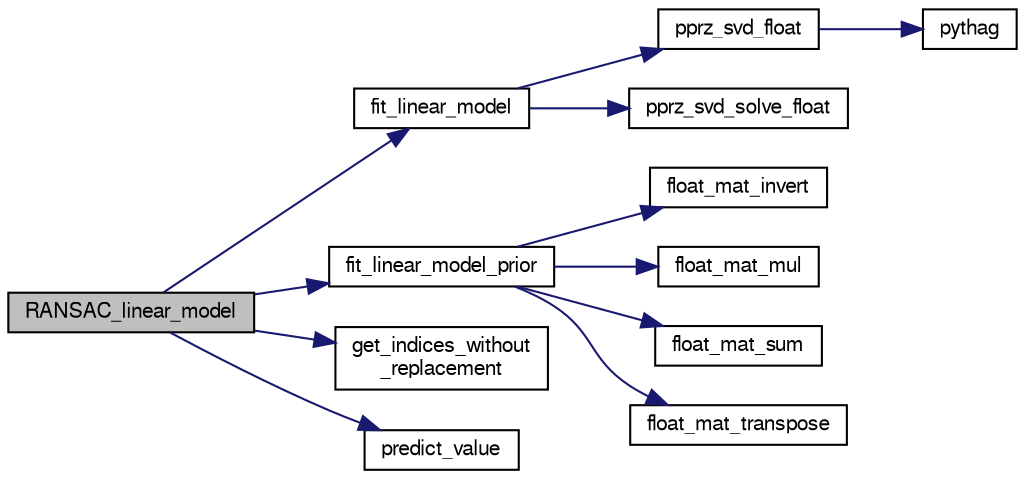 digraph "RANSAC_linear_model"
{
  edge [fontname="FreeSans",fontsize="10",labelfontname="FreeSans",labelfontsize="10"];
  node [fontname="FreeSans",fontsize="10",shape=record];
  rankdir="LR";
  Node1 [label="RANSAC_linear_model",height=0.2,width=0.4,color="black", fillcolor="grey75", style="filled", fontcolor="black"];
  Node1 -> Node2 [color="midnightblue",fontsize="10",style="solid",fontname="FreeSans"];
  Node2 [label="fit_linear_model",height=0.2,width=0.4,color="black", fillcolor="white", style="filled",URL="$pprz__matrix__decomp__float_8c.html#a54d06c0137ebee41d0d006d2889ae643",tooltip="Fit a linear model from samples to target values. "];
  Node2 -> Node3 [color="midnightblue",fontsize="10",style="solid",fontname="FreeSans"];
  Node3 [label="pprz_svd_float",height=0.2,width=0.4,color="black", fillcolor="white", style="filled",URL="$pprz__matrix__decomp__float_8c.html#a9ef015d22c1f50265978a23b21d13e8a",tooltip="SVD decomposition. "];
  Node3 -> Node4 [color="midnightblue",fontsize="10",style="solid",fontname="FreeSans"];
  Node4 [label="pythag",height=0.2,width=0.4,color="black", fillcolor="white", style="filled",URL="$pprz__matrix__decomp__float_8c.html#ac174129986fce93a3240504458351308",tooltip="Some SVD decomposition utility macros and functions. "];
  Node2 -> Node5 [color="midnightblue",fontsize="10",style="solid",fontname="FreeSans"];
  Node5 [label="pprz_svd_solve_float",height=0.2,width=0.4,color="black", fillcolor="white", style="filled",URL="$pprz__matrix__decomp__float_8c.html#a232890252a145ccc1a0dd849bf13cb67",tooltip="SVD based linear solver. "];
  Node1 -> Node6 [color="midnightblue",fontsize="10",style="solid",fontname="FreeSans"];
  Node6 [label="fit_linear_model_prior",height=0.2,width=0.4,color="black", fillcolor="white", style="filled",URL="$pprz__matrix__decomp__float_8c.html#abe87f03fe29ec347d308f15c6dccfe9b",tooltip="Fit a linear model from samples to target values with a prior. "];
  Node6 -> Node7 [color="midnightblue",fontsize="10",style="solid",fontname="FreeSans"];
  Node7 [label="float_mat_invert",height=0.2,width=0.4,color="black", fillcolor="white", style="filled",URL="$group__math__algebra__float.html#gac709319b9359bbc53bf3f6a5a57e66b0",tooltip="Calculate inverse of any n x n matrix (passed as C array) o = mat^-1 Algorithm verified with Matlab..."];
  Node6 -> Node8 [color="midnightblue",fontsize="10",style="solid",fontname="FreeSans"];
  Node8 [label="float_mat_mul",height=0.2,width=0.4,color="black", fillcolor="white", style="filled",URL="$group__math__algebra__float.html#gaa2086b4cd9a5203452c165ee3c55eaee",tooltip="o = a * b "];
  Node6 -> Node9 [color="midnightblue",fontsize="10",style="solid",fontname="FreeSans"];
  Node9 [label="float_mat_sum",height=0.2,width=0.4,color="black", fillcolor="white", style="filled",URL="$group__math__algebra__float.html#ga2d143f10f40b2f1299abc89b74d45a7d",tooltip="o = a + b "];
  Node6 -> Node10 [color="midnightblue",fontsize="10",style="solid",fontname="FreeSans"];
  Node10 [label="float_mat_transpose",height=0.2,width=0.4,color="black", fillcolor="white", style="filled",URL="$group__math__algebra__float.html#gac0b12ae200ef9402d3f1bc63d9997118",tooltip="transpose non-square matrix "];
  Node1 -> Node11 [color="midnightblue",fontsize="10",style="solid",fontname="FreeSans"];
  Node11 [label="get_indices_without\l_replacement",height=0.2,width=0.4,color="black", fillcolor="white", style="filled",URL="$RANSAC_8c.html#ad28fb4ffe594b7b478324d2fa524b685",tooltip="Get indices without replacement. "];
  Node1 -> Node12 [color="midnightblue",fontsize="10",style="solid",fontname="FreeSans"];
  Node12 [label="predict_value",height=0.2,width=0.4,color="black", fillcolor="white", style="filled",URL="$RANSAC_8c.html#a1c014ecbd1d94149c27837aa15919887",tooltip="Predict the value of a sample with linear weights. "];
}
